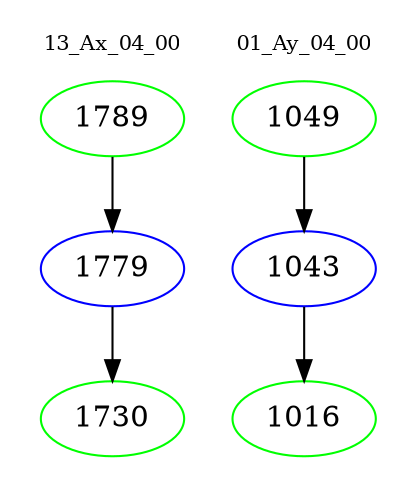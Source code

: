 digraph{
subgraph cluster_0 {
color = white
label = "13_Ax_04_00";
fontsize=10;
T0_1789 [label="1789", color="green"]
T0_1789 -> T0_1779 [color="black"]
T0_1779 [label="1779", color="blue"]
T0_1779 -> T0_1730 [color="black"]
T0_1730 [label="1730", color="green"]
}
subgraph cluster_1 {
color = white
label = "01_Ay_04_00";
fontsize=10;
T1_1049 [label="1049", color="green"]
T1_1049 -> T1_1043 [color="black"]
T1_1043 [label="1043", color="blue"]
T1_1043 -> T1_1016 [color="black"]
T1_1016 [label="1016", color="green"]
}
}
